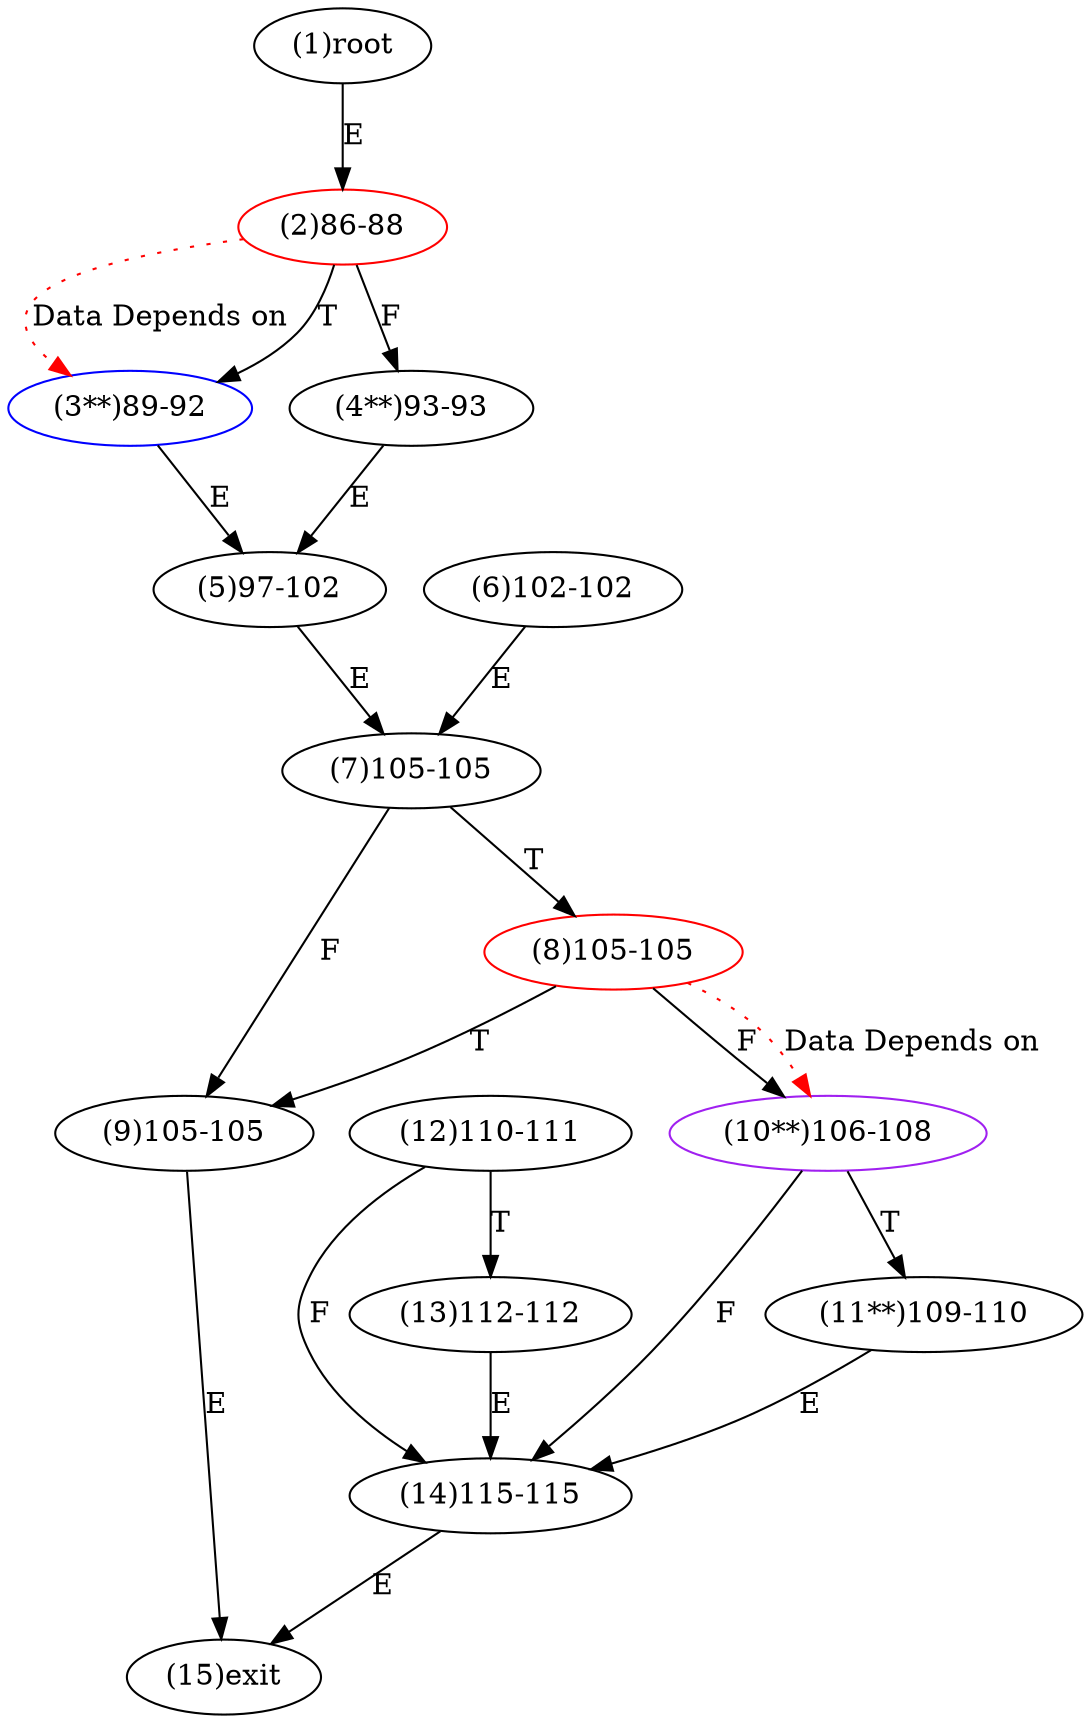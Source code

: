 digraph "" { 
1[ label="(1)root"];
2[ label="(2)86-88",color=red];
3[ label="(3**)89-92",color=blue];
4[ label="(4**)93-93"];
5[ label="(5)97-102"];
6[ label="(6)102-102"];
7[ label="(7)105-105"];
8[ label="(8)105-105",color=red];
9[ label="(9)105-105"];
10[ label="(10**)106-108",color=purple];
11[ label="(11**)109-110"];
12[ label="(12)110-111"];
13[ label="(13)112-112"];
14[ label="(14)115-115"];
15[ label="(15)exit"];
1->2[ label="E"];
2->4[ label="F"];
2->3[ label="T"];
3->5[ label="E"];
4->5[ label="E"];
5->7[ label="E"];
6->7[ label="E"];
7->9[ label="F"];
7->8[ label="T"];
8->10[ label="F"];
8->9[ label="T"];
9->15[ label="E"];
10->14[ label="F"];
10->11[ label="T"];
11->14[ label="E"];
12->14[ label="F"];
12->13[ label="T"];
13->14[ label="E"];
14->15[ label="E"];
2->3[ color="red" label="Data Depends on" style = dotted ];
8->10[ color="red" label="Data Depends on" style = dotted ];
}